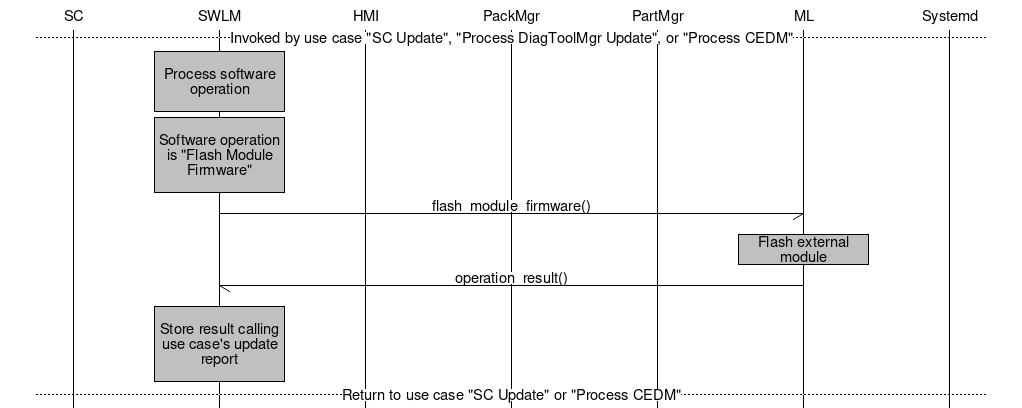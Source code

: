#
#
# Sequence diagram description
#
# The sequence diagram description below is translated to
# a PNG image by mscgen (http://www.mcternan.me.uk/mscgen/)
# 
# Recompile updated diagrams to a png image with:
#  
#   mscgen -T png swm.msc
#

msc {
  width="1024";
  "SC",  "SWLM", "HMI", "PackMgr", "PartMgr", "ML", "Systemd";
  --- [ label="Invoked by use case \"SC Update\", \"Process DiagToolMgr Update\", or \"Process CEDM\""];
  "SWLM" box "SWLM" [ textbgcolour="silver", label = "\nProcess software operation\n" ];
  "SWLM" box "SWLM" [  textbgcolour="silver", label = "\nSoftware operation is \"Flash Module Firmware\"\n" ];
  "SWLM" -> "ML" [ label = "flash_module_firmware()" ];
  "ML" box "ML" [ textbgcolour="silver", label = "Flash external module" ];
  "ML" -> "SWLM" [ label = "operation_result()" ];
  "SWLM" box "SWLM" [  textbgcolour="silver", label = "\nStore result calling use case's update report\n" ];
  --- [ label = "Return to use case \"SC Update\" or \"Process CEDM\""];
}
